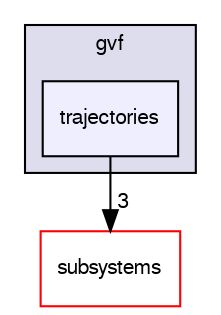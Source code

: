 digraph "sw/airborne/modules/guidance/gvf/trajectories" {
  compound=true
  node [ fontsize="10", fontname="FreeSans"];
  edge [ labelfontsize="10", labelfontname="FreeSans"];
  subgraph clusterdir_f11651931491444d54c9510df68bbdd5 {
    graph [ bgcolor="#ddddee", pencolor="black", label="gvf" fontname="FreeSans", fontsize="10", URL="dir_f11651931491444d54c9510df68bbdd5.html"]
  dir_cf5aedeca686884ae121bc37e7581570 [shape=box, label="trajectories", style="filled", fillcolor="#eeeeff", pencolor="black", URL="dir_cf5aedeca686884ae121bc37e7581570.html"];
  }
  dir_12d6ec7aac5a4a9b8cee17e35022d7c7 [shape=box label="subsystems" fillcolor="white" style="filled" color="red" URL="dir_12d6ec7aac5a4a9b8cee17e35022d7c7.html"];
  dir_cf5aedeca686884ae121bc37e7581570->dir_12d6ec7aac5a4a9b8cee17e35022d7c7 [headlabel="3", labeldistance=1.5 headhref="dir_000171_000051.html"];
}
